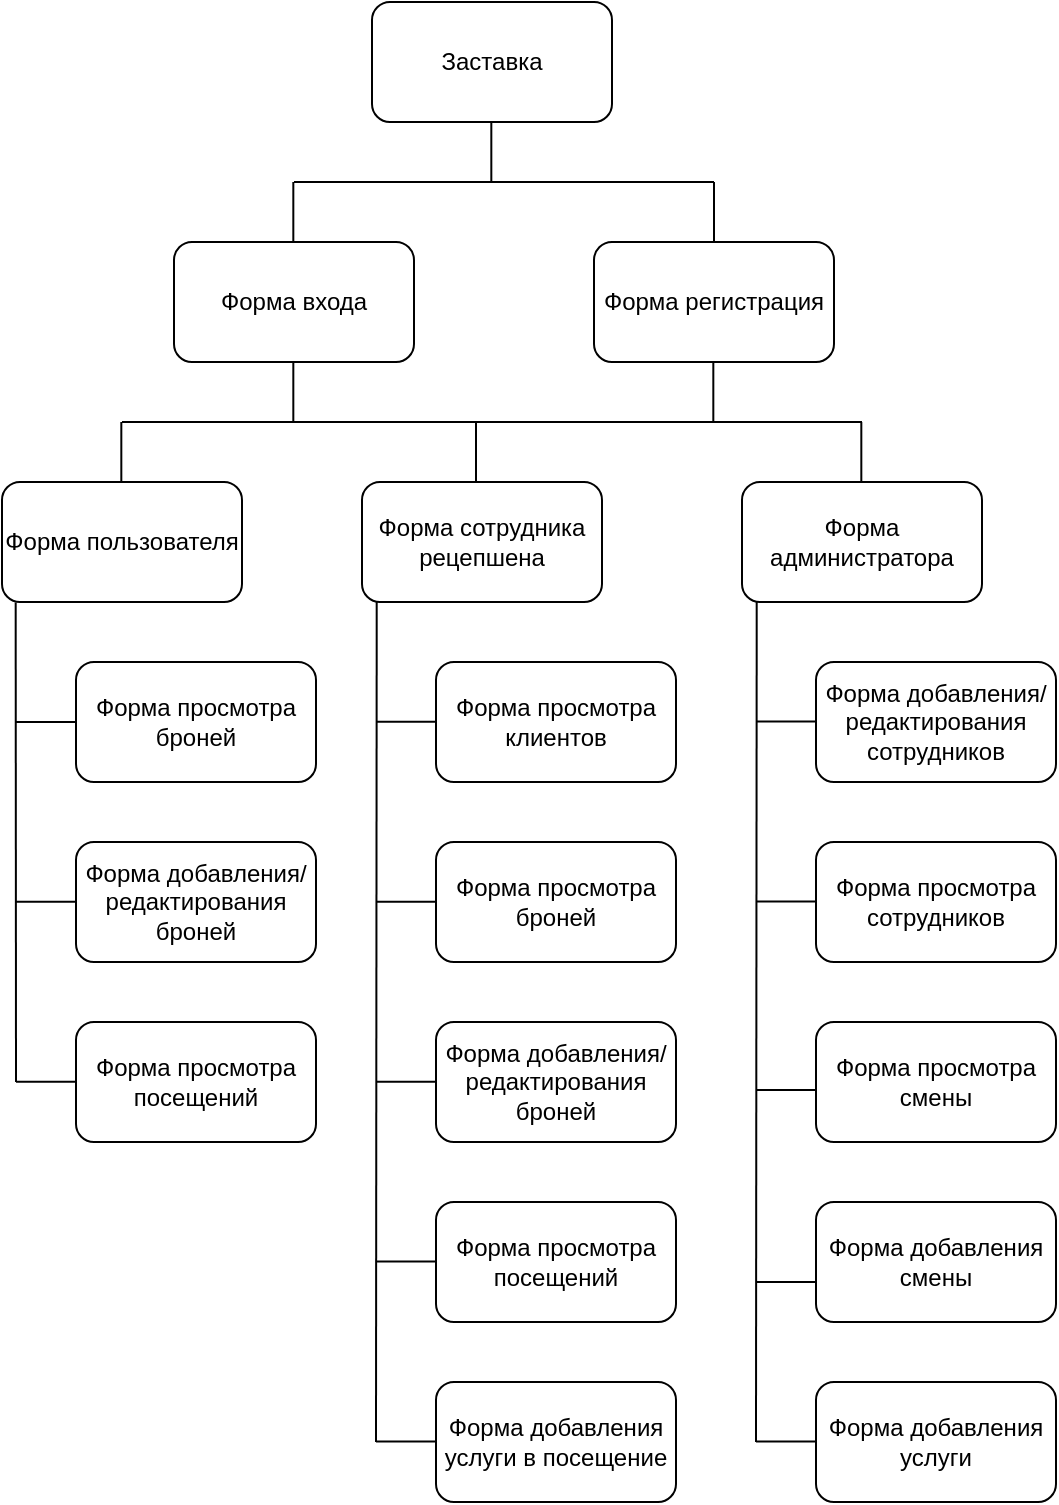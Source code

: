<mxfile version="20.8.15" type="device"><diagram name="Страница 1" id="SCv22mPJm6Yvf-eRbcja"><mxGraphModel dx="1685" dy="879" grid="1" gridSize="10" guides="1" tooltips="1" connect="1" arrows="1" fold="1" page="1" pageScale="1" pageWidth="827" pageHeight="1169" math="0" shadow="0"><root><mxCell id="0"/><mxCell id="1" parent="0"/><mxCell id="C4CjejhLJsZx1I_3RIQ0-1" value="Форма входа" style="rounded=1;whiteSpace=wrap;html=1;" vertex="1" parent="1"><mxGeometry x="249" y="160" width="120" height="60" as="geometry"/></mxCell><mxCell id="C4CjejhLJsZx1I_3RIQ0-2" value="Форма пользователя" style="rounded=1;whiteSpace=wrap;html=1;" vertex="1" parent="1"><mxGeometry x="163" y="280" width="120" height="60" as="geometry"/></mxCell><mxCell id="C4CjejhLJsZx1I_3RIQ0-3" value="Форма сотрудника рецепшена" style="rounded=1;whiteSpace=wrap;html=1;" vertex="1" parent="1"><mxGeometry x="343" y="280" width="120" height="60" as="geometry"/></mxCell><mxCell id="C4CjejhLJsZx1I_3RIQ0-4" value="Форма администратора" style="rounded=1;whiteSpace=wrap;html=1;" vertex="1" parent="1"><mxGeometry x="533" y="280" width="120" height="60" as="geometry"/></mxCell><mxCell id="C4CjejhLJsZx1I_3RIQ0-5" value="Форма добавления/редактирования сотрудников" style="rounded=1;whiteSpace=wrap;html=1;" vertex="1" parent="1"><mxGeometry x="570" y="370" width="120" height="60" as="geometry"/></mxCell><mxCell id="C4CjejhLJsZx1I_3RIQ0-6" value="Форма просмотра смены" style="rounded=1;whiteSpace=wrap;html=1;" vertex="1" parent="1"><mxGeometry x="570" y="550" width="120" height="60" as="geometry"/></mxCell><mxCell id="C4CjejhLJsZx1I_3RIQ0-8" value="Форма регистрация" style="rounded=1;whiteSpace=wrap;html=1;" vertex="1" parent="1"><mxGeometry x="459" y="160" width="120" height="60" as="geometry"/></mxCell><mxCell id="C4CjejhLJsZx1I_3RIQ0-9" value="Форма просмотра сотрудников" style="rounded=1;whiteSpace=wrap;html=1;" vertex="1" parent="1"><mxGeometry x="570" y="460" width="120" height="60" as="geometry"/></mxCell><mxCell id="C4CjejhLJsZx1I_3RIQ0-10" value="Форма добавления смены" style="rounded=1;whiteSpace=wrap;html=1;" vertex="1" parent="1"><mxGeometry x="570" y="640" width="120" height="60" as="geometry"/></mxCell><mxCell id="C4CjejhLJsZx1I_3RIQ0-11" value="Форма просмотра клиентов" style="rounded=1;whiteSpace=wrap;html=1;" vertex="1" parent="1"><mxGeometry x="380" y="370" width="120" height="60" as="geometry"/></mxCell><mxCell id="C4CjejhLJsZx1I_3RIQ0-12" value="Форма добавления/редактирования броней" style="rounded=1;whiteSpace=wrap;html=1;" vertex="1" parent="1"><mxGeometry x="380" y="550" width="120" height="60" as="geometry"/></mxCell><mxCell id="C4CjejhLJsZx1I_3RIQ0-13" value="Форма просмотра броней" style="rounded=1;whiteSpace=wrap;html=1;" vertex="1" parent="1"><mxGeometry x="380" y="460" width="120" height="60" as="geometry"/></mxCell><mxCell id="C4CjejhLJsZx1I_3RIQ0-16" value="Форма просмотра броней" style="rounded=1;whiteSpace=wrap;html=1;" vertex="1" parent="1"><mxGeometry x="200" y="370" width="120" height="60" as="geometry"/></mxCell><mxCell id="C4CjejhLJsZx1I_3RIQ0-18" value="Форма добавления/редактирования броней" style="rounded=1;whiteSpace=wrap;html=1;" vertex="1" parent="1"><mxGeometry x="200" y="460" width="120" height="60" as="geometry"/></mxCell><mxCell id="C4CjejhLJsZx1I_3RIQ0-19" value="Форма добавления услуги в посещение" style="rounded=1;whiteSpace=wrap;html=1;" vertex="1" parent="1"><mxGeometry x="380" y="730" width="120" height="60" as="geometry"/></mxCell><mxCell id="C4CjejhLJsZx1I_3RIQ0-20" value="Форма просмотра посещений" style="rounded=1;whiteSpace=wrap;html=1;" vertex="1" parent="1"><mxGeometry x="380" y="640" width="120" height="60" as="geometry"/></mxCell><mxCell id="C4CjejhLJsZx1I_3RIQ0-21" value="Форма просмотра посещений" style="rounded=1;whiteSpace=wrap;html=1;" vertex="1" parent="1"><mxGeometry x="200" y="550" width="120" height="60" as="geometry"/></mxCell><mxCell id="C4CjejhLJsZx1I_3RIQ0-22" value="" style="endArrow=none;html=1;rounded=0;" edge="1" parent="1"><mxGeometry width="50" height="50" relative="1" as="geometry"><mxPoint x="309" y="130" as="sourcePoint"/><mxPoint x="519" y="130" as="targetPoint"/><Array as="points"><mxPoint x="409" y="130"/></Array></mxGeometry></mxCell><mxCell id="C4CjejhLJsZx1I_3RIQ0-37" value="" style="endArrow=none;html=1;rounded=0;" edge="1" parent="1"><mxGeometry width="50" height="50" relative="1" as="geometry"><mxPoint x="308.66" y="160" as="sourcePoint"/><mxPoint x="308.66" y="130" as="targetPoint"/></mxGeometry></mxCell><mxCell id="C4CjejhLJsZx1I_3RIQ0-38" value="" style="endArrow=none;html=1;rounded=0;" edge="1" parent="1"><mxGeometry width="50" height="50" relative="1" as="geometry"><mxPoint x="519" y="160" as="sourcePoint"/><mxPoint x="519" y="130" as="targetPoint"/></mxGeometry></mxCell><mxCell id="C4CjejhLJsZx1I_3RIQ0-39" value="Заставка" style="rounded=1;whiteSpace=wrap;html=1;" vertex="1" parent="1"><mxGeometry x="348" y="40" width="120" height="60" as="geometry"/></mxCell><mxCell id="C4CjejhLJsZx1I_3RIQ0-40" value="" style="endArrow=none;html=1;rounded=0;" edge="1" parent="1"><mxGeometry width="50" height="50" relative="1" as="geometry"><mxPoint x="407.66" y="130" as="sourcePoint"/><mxPoint x="407.66" y="100" as="targetPoint"/></mxGeometry></mxCell><mxCell id="C4CjejhLJsZx1I_3RIQ0-41" value="" style="endArrow=none;html=1;rounded=0;" edge="1" parent="1"><mxGeometry width="50" height="50" relative="1" as="geometry"><mxPoint x="308.66" y="250" as="sourcePoint"/><mxPoint x="308.66" y="220" as="targetPoint"/></mxGeometry></mxCell><mxCell id="C4CjejhLJsZx1I_3RIQ0-42" value="" style="endArrow=none;html=1;rounded=0;" edge="1" parent="1"><mxGeometry width="50" height="50" relative="1" as="geometry"><mxPoint x="518.66" y="250" as="sourcePoint"/><mxPoint x="518.66" y="220" as="targetPoint"/></mxGeometry></mxCell><mxCell id="C4CjejhLJsZx1I_3RIQ0-43" value="" style="endArrow=none;html=1;rounded=0;" edge="1" parent="1"><mxGeometry width="50" height="50" relative="1" as="geometry"><mxPoint x="222.66" y="280" as="sourcePoint"/><mxPoint x="222.66" y="250" as="targetPoint"/></mxGeometry></mxCell><mxCell id="C4CjejhLJsZx1I_3RIQ0-44" value="" style="endArrow=none;html=1;rounded=0;" edge="1" parent="1"><mxGeometry width="50" height="50" relative="1" as="geometry"><mxPoint x="400" y="280" as="sourcePoint"/><mxPoint x="400" y="250" as="targetPoint"/></mxGeometry></mxCell><mxCell id="C4CjejhLJsZx1I_3RIQ0-45" value="" style="endArrow=none;html=1;rounded=0;" edge="1" parent="1"><mxGeometry width="50" height="50" relative="1" as="geometry"><mxPoint x="592.66" y="280" as="sourcePoint"/><mxPoint x="592.66" y="250" as="targetPoint"/></mxGeometry></mxCell><mxCell id="C4CjejhLJsZx1I_3RIQ0-46" value="" style="endArrow=none;html=1;rounded=0;" edge="1" parent="1"><mxGeometry width="50" height="50" relative="1" as="geometry"><mxPoint x="223" y="250" as="sourcePoint"/><mxPoint x="593" y="250" as="targetPoint"/></mxGeometry></mxCell><mxCell id="C4CjejhLJsZx1I_3RIQ0-49" value="" style="endArrow=none;html=1;rounded=0;entryX=0.057;entryY=1.005;entryDx=0;entryDy=0;entryPerimeter=0;" edge="1" parent="1" target="C4CjejhLJsZx1I_3RIQ0-2"><mxGeometry width="50" height="50" relative="1" as="geometry"><mxPoint x="170" y="580" as="sourcePoint"/><mxPoint x="120" y="410" as="targetPoint"/></mxGeometry></mxCell><mxCell id="C4CjejhLJsZx1I_3RIQ0-50" value="" style="endArrow=none;html=1;rounded=0;entryX=0.103;entryY=1.013;entryDx=0;entryDy=0;entryPerimeter=0;" edge="1" parent="1"><mxGeometry width="50" height="50" relative="1" as="geometry"><mxPoint x="350" y="760" as="sourcePoint"/><mxPoint x="350.36" y="340" as="targetPoint"/></mxGeometry></mxCell><mxCell id="C4CjejhLJsZx1I_3RIQ0-51" value="" style="endArrow=none;html=1;rounded=0;entryX=0.103;entryY=1.013;entryDx=0;entryDy=0;entryPerimeter=0;" edge="1" parent="1"><mxGeometry width="50" height="50" relative="1" as="geometry"><mxPoint x="540" y="760" as="sourcePoint"/><mxPoint x="540.36" y="340" as="targetPoint"/></mxGeometry></mxCell><mxCell id="C4CjejhLJsZx1I_3RIQ0-52" value="" style="endArrow=none;html=1;rounded=0;entryX=0;entryY=0.5;entryDx=0;entryDy=0;" edge="1" parent="1" target="C4CjejhLJsZx1I_3RIQ0-16"><mxGeometry width="50" height="50" relative="1" as="geometry"><mxPoint x="170" y="400" as="sourcePoint"/><mxPoint x="180" y="400" as="targetPoint"/><Array as="points"><mxPoint x="190" y="400"/></Array></mxGeometry></mxCell><mxCell id="C4CjejhLJsZx1I_3RIQ0-53" value="" style="endArrow=none;html=1;rounded=0;entryX=0;entryY=0.5;entryDx=0;entryDy=0;" edge="1" parent="1"><mxGeometry width="50" height="50" relative="1" as="geometry"><mxPoint x="170" y="489.86" as="sourcePoint"/><mxPoint x="200" y="489.86" as="targetPoint"/><Array as="points"><mxPoint x="190" y="489.86"/></Array></mxGeometry></mxCell><mxCell id="C4CjejhLJsZx1I_3RIQ0-54" value="" style="endArrow=none;html=1;rounded=0;entryX=0;entryY=0.5;entryDx=0;entryDy=0;" edge="1" parent="1"><mxGeometry width="50" height="50" relative="1" as="geometry"><mxPoint x="170" y="579.86" as="sourcePoint"/><mxPoint x="200" y="579.86" as="targetPoint"/><Array as="points"><mxPoint x="190" y="579.86"/></Array></mxGeometry></mxCell><mxCell id="C4CjejhLJsZx1I_3RIQ0-55" value="" style="endArrow=none;html=1;rounded=0;entryX=0;entryY=0.5;entryDx=0;entryDy=0;" edge="1" parent="1"><mxGeometry width="50" height="50" relative="1" as="geometry"><mxPoint x="350" y="399.86" as="sourcePoint"/><mxPoint x="380" y="399.86" as="targetPoint"/><Array as="points"><mxPoint x="370" y="399.86"/></Array></mxGeometry></mxCell><mxCell id="C4CjejhLJsZx1I_3RIQ0-56" value="" style="endArrow=none;html=1;rounded=0;entryX=0;entryY=0.5;entryDx=0;entryDy=0;" edge="1" parent="1"><mxGeometry width="50" height="50" relative="1" as="geometry"><mxPoint x="350" y="489.86" as="sourcePoint"/><mxPoint x="380" y="489.86" as="targetPoint"/><Array as="points"><mxPoint x="370" y="489.86"/></Array></mxGeometry></mxCell><mxCell id="C4CjejhLJsZx1I_3RIQ0-57" value="" style="endArrow=none;html=1;rounded=0;entryX=0;entryY=0.5;entryDx=0;entryDy=0;" edge="1" parent="1"><mxGeometry width="50" height="50" relative="1" as="geometry"><mxPoint x="350" y="579.86" as="sourcePoint"/><mxPoint x="380" y="579.86" as="targetPoint"/><Array as="points"><mxPoint x="370" y="579.86"/></Array></mxGeometry></mxCell><mxCell id="C4CjejhLJsZx1I_3RIQ0-59" value="" style="endArrow=none;html=1;rounded=0;entryX=0;entryY=0.5;entryDx=0;entryDy=0;" edge="1" parent="1"><mxGeometry width="50" height="50" relative="1" as="geometry"><mxPoint x="350" y="669.71" as="sourcePoint"/><mxPoint x="380" y="669.71" as="targetPoint"/><Array as="points"><mxPoint x="370" y="669.71"/></Array></mxGeometry></mxCell><mxCell id="C4CjejhLJsZx1I_3RIQ0-60" value="" style="endArrow=none;html=1;rounded=0;entryX=0;entryY=0.5;entryDx=0;entryDy=0;" edge="1" parent="1"><mxGeometry width="50" height="50" relative="1" as="geometry"><mxPoint x="350" y="759.71" as="sourcePoint"/><mxPoint x="380" y="759.71" as="targetPoint"/><Array as="points"><mxPoint x="370" y="759.71"/></Array></mxGeometry></mxCell><mxCell id="C4CjejhLJsZx1I_3RIQ0-61" value="" style="endArrow=none;html=1;rounded=0;entryX=0;entryY=0.5;entryDx=0;entryDy=0;" edge="1" parent="1"><mxGeometry width="50" height="50" relative="1" as="geometry"><mxPoint x="540" y="399.71" as="sourcePoint"/><mxPoint x="570" y="399.71" as="targetPoint"/><Array as="points"><mxPoint x="560" y="399.71"/></Array></mxGeometry></mxCell><mxCell id="C4CjejhLJsZx1I_3RIQ0-62" value="" style="endArrow=none;html=1;rounded=0;entryX=0;entryY=0.5;entryDx=0;entryDy=0;" edge="1" parent="1"><mxGeometry width="50" height="50" relative="1" as="geometry"><mxPoint x="540" y="489.71" as="sourcePoint"/><mxPoint x="570" y="489.71" as="targetPoint"/><Array as="points"><mxPoint x="560" y="489.71"/></Array></mxGeometry></mxCell><mxCell id="C4CjejhLJsZx1I_3RIQ0-63" value="" style="endArrow=none;html=1;rounded=0;entryX=0;entryY=0.5;entryDx=0;entryDy=0;" edge="1" parent="1"><mxGeometry width="50" height="50" relative="1" as="geometry"><mxPoint x="540" y="584" as="sourcePoint"/><mxPoint x="570" y="584" as="targetPoint"/><Array as="points"><mxPoint x="560" y="584"/></Array></mxGeometry></mxCell><mxCell id="C4CjejhLJsZx1I_3RIQ0-64" value="" style="endArrow=none;html=1;rounded=0;entryX=0;entryY=0.5;entryDx=0;entryDy=0;" edge="1" parent="1"><mxGeometry width="50" height="50" relative="1" as="geometry"><mxPoint x="540" y="680" as="sourcePoint"/><mxPoint x="570" y="680" as="targetPoint"/><Array as="points"><mxPoint x="560" y="680"/></Array></mxGeometry></mxCell><mxCell id="C4CjejhLJsZx1I_3RIQ0-65" value="Форма добавления услуги" style="rounded=1;whiteSpace=wrap;html=1;" vertex="1" parent="1"><mxGeometry x="570" y="730" width="120" height="60" as="geometry"/></mxCell><mxCell id="C4CjejhLJsZx1I_3RIQ0-66" value="" style="endArrow=none;html=1;rounded=0;entryX=0;entryY=0.5;entryDx=0;entryDy=0;" edge="1" parent="1"><mxGeometry width="50" height="50" relative="1" as="geometry"><mxPoint x="540" y="759.8" as="sourcePoint"/><mxPoint x="570" y="759.8" as="targetPoint"/><Array as="points"><mxPoint x="560" y="759.8"/></Array></mxGeometry></mxCell></root></mxGraphModel></diagram></mxfile>